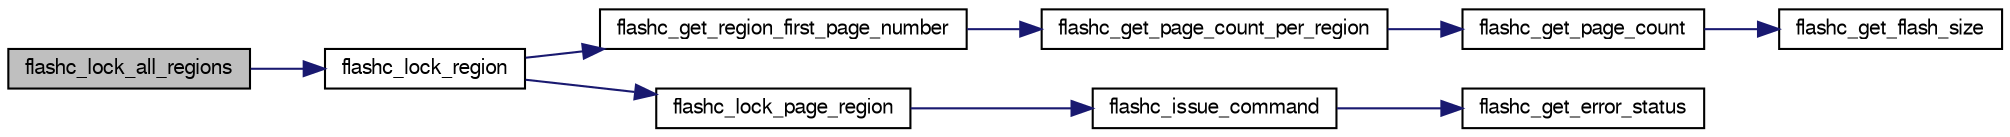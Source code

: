 digraph G
{
  edge [fontname="FreeSans",fontsize="10",labelfontname="FreeSans",labelfontsize="10"];
  node [fontname="FreeSans",fontsize="10",shape=record];
  rankdir=LR;
  Node1 [label="flashc_lock_all_regions",height=0.2,width=0.4,color="black", fillcolor="grey75", style="filled" fontcolor="black"];
  Node1 -> Node2 [color="midnightblue",fontsize="10",style="solid",fontname="FreeSans"];
  Node2 [label="flashc_lock_region",height=0.2,width=0.4,color="black", fillcolor="white", style="filled",URL="$group__group__avr32__drivers__flashc.html#gaefc77ff29ddc03fa5e605acd7f9eeb7c",tooltip="Locks or unlocks a region."];
  Node2 -> Node3 [color="midnightblue",fontsize="10",style="solid",fontname="FreeSans"];
  Node3 [label="flashc_get_region_first_page_number",height=0.2,width=0.4,color="black", fillcolor="white", style="filled",URL="$group__group__avr32__drivers__flashc.html#ga43b14107d406ea9025f8947490c9ddcd",tooltip="Gets the number of the first page of a region."];
  Node3 -> Node4 [color="midnightblue",fontsize="10",style="solid",fontname="FreeSans"];
  Node4 [label="flashc_get_page_count_per_region",height=0.2,width=0.4,color="black", fillcolor="white", style="filled",URL="$group__group__avr32__drivers__flashc.html#ga8910bcde3235e2af0770fbd2412b05bc",tooltip="Gets the number of pages in each flash region."];
  Node4 -> Node5 [color="midnightblue",fontsize="10",style="solid",fontname="FreeSans"];
  Node5 [label="flashc_get_page_count",height=0.2,width=0.4,color="black", fillcolor="white", style="filled",URL="$group__group__avr32__drivers__flashc.html#gaafad0dcf645cc65acb5bc879558dac23",tooltip="Gets the total number of pages in the flash array."];
  Node5 -> Node6 [color="midnightblue",fontsize="10",style="solid",fontname="FreeSans"];
  Node6 [label="flashc_get_flash_size",height=0.2,width=0.4,color="black", fillcolor="white", style="filled",URL="$group__group__avr32__drivers__flashc.html#ga8071c315b02d038c49fa0bf89a40ba1b",tooltip="Gets the size of the whole flash array."];
  Node2 -> Node7 [color="midnightblue",fontsize="10",style="solid",fontname="FreeSans"];
  Node7 [label="flashc_lock_page_region",height=0.2,width=0.4,color="black", fillcolor="white", style="filled",URL="$group__group__avr32__drivers__flashc.html#ga4bc67adcf6690cc7e83fd42560a5e526",tooltip="Locks or unlocks the region of a page."];
  Node7 -> Node8 [color="midnightblue",fontsize="10",style="solid",fontname="FreeSans"];
  Node8 [label="flashc_issue_command",height=0.2,width=0.4,color="black", fillcolor="white", style="filled",URL="$group__group__avr32__drivers__flashc.html#ga8045c427c32cf3617e861067d76c9c11",tooltip="Issues a FLASHC command."];
  Node8 -> Node9 [color="midnightblue",fontsize="10",style="solid",fontname="FreeSans"];
  Node9 [label="flashc_get_error_status",height=0.2,width=0.4,color="black", fillcolor="white", style="filled",URL="$group__group__avr32__drivers__flashc.html#gae7d38c60001d5d8d00363a6cb07f89f0",tooltip="Gets the error status of the FLASHC."];
}
